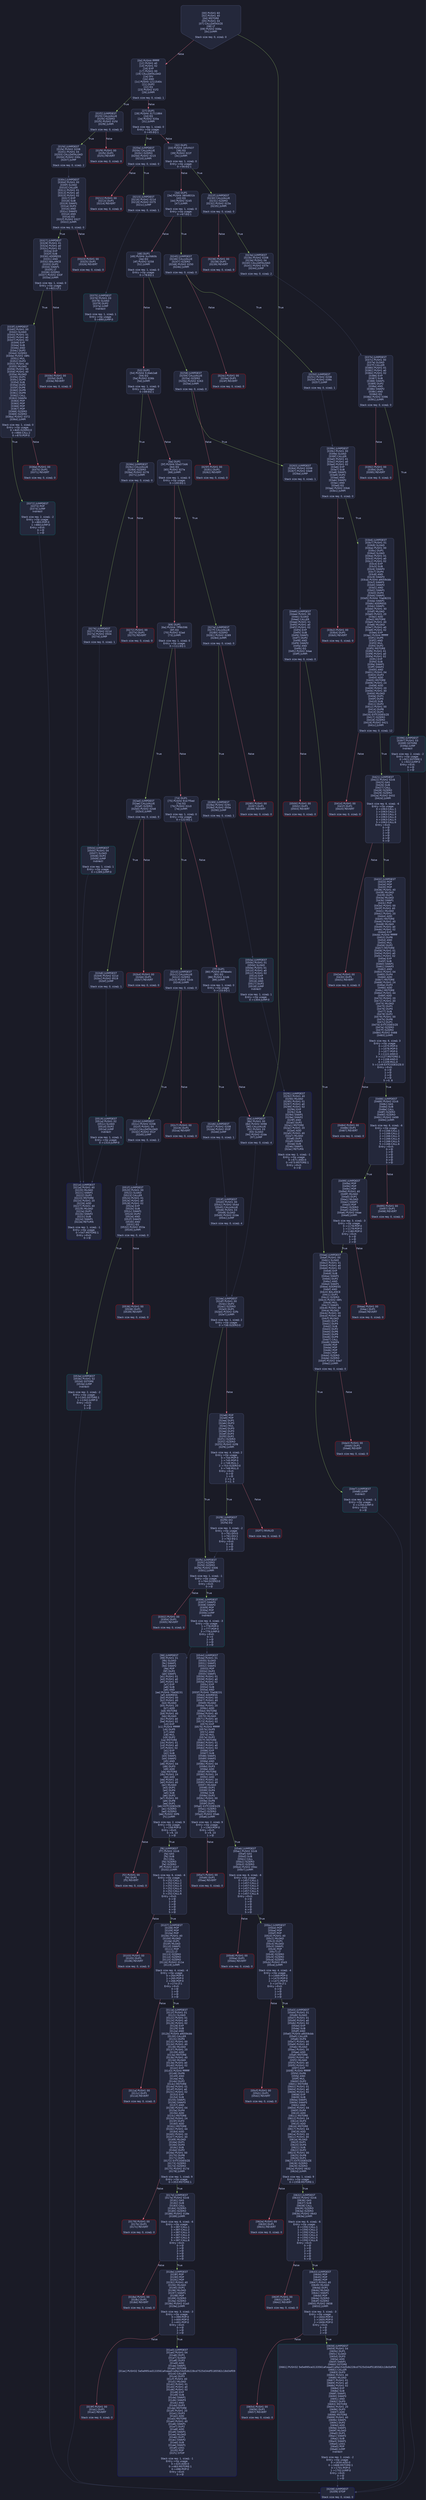 digraph G {
    node [shape=box, style="filled, rounded", color="#565f89", fontcolor="#c0caf5", fontname="Helvetica", fillcolor="#24283b"];
    edge [color="#414868", fontcolor="#c0caf5", fontname="Helvetica"];
    bgcolor="#1a1b26";
    0 [ label = "[00] PUSH1 60
[02] PUSH1 40
[04] MSTORE
[05] PUSH1 04
[07] CALLDATASIZE
[08] LT
[09] PUSH2 008a
[0c] JUMPI

Stack size req: 0, sizeΔ: 0
" shape = invhouse]
    1 [ label = "[0d] PUSH4 ffffffff
[12] PUSH1 e0
[14] PUSH1 02
[16] EXP
[17] PUSH1 00
[19] CALLDATALOAD
[1a] DIV
[1b] AND
[1c] PUSH4 1211540c
[21] DUP2
[22] EQ
[23] PUSH2 01f2
[26] JUMPI

Stack size req: 0, sizeΔ: 1
"]
    2 [ label = "[27] DUP1
[28] PUSH4 31711884
[2d] EQ
[2e] PUSH2 020a
[31] JUMPI

Stack size req: 1, sizeΔ: 0
Entry->Op usage:
	0->45:EQ:1
"]
    3 [ label = "[32] DUP1
[33] PUSH4 34fcf437
[38] EQ
[39] PUSH2 022f
[3c] JUMPI

Stack size req: 1, sizeΔ: 0
Entry->Op usage:
	0->56:EQ:1
"]
    4 [ label = "[3d] DUP1
[3e] PUSH4 380d831b
[43] EQ
[44] PUSH2 0245
[47] JUMPI

Stack size req: 1, sizeΔ: 0
Entry->Op usage:
	0->67:EQ:1
"]
    5 [ label = "[48] DUP1
[49] PUSH4 3ccfd60b
[4e] EQ
[4f] PUSH2 0258
[52] JUMPI

Stack size req: 1, sizeΔ: 0
Entry->Op usage:
	0->78:EQ:1
"]
    6 [ label = "[53] DUP1
[54] PUSH4 518ab2a8
[59] EQ
[5a] PUSH2 026b
[5d] JUMPI

Stack size req: 1, sizeΔ: 0
Entry->Op usage:
	0->89:EQ:1
"]
    7 [ label = "[5e] DUP1
[5f] PUSH4 55a373d6
[64] EQ
[65] PUSH2 027e
[68] JUMPI

Stack size req: 1, sizeΔ: 0
Entry->Op usage:
	0->100:EQ:1
"]
    8 [ label = "[69] DUP1
[6a] PUSH4 7ff9b596
[6f] EQ
[70] PUSH2 02ad
[73] JUMPI

Stack size req: 1, sizeΔ: 0
Entry->Op usage:
	0->111:EQ:1
"]
    9 [ label = "[74] DUP1
[75] PUSH4 91b7f5ed
[7a] EQ
[7b] PUSH2 02c0
[7e] JUMPI

Stack size req: 1, sizeΔ: 0
Entry->Op usage:
	0->122:EQ:1
"]
    10 [ label = "[7f] DUP1
[80] PUSH4 d0febe4c
[85] EQ
[86] PUSH2 02d6
[89] JUMPI

Stack size req: 1, sizeΔ: 0
Entry->Op usage:
	0->133:EQ:1
"]
    11 [ label = "[8a] JUMPDEST
[8b] PUSH1 00
[8d] PUSH2 0098
[90] CALLVALUE
[91] PUSH1 03
[93] SLOAD
[94] PUSH2 02de
[97] JUMP

Stack size req: 0, sizeΔ: 4
"]
    12 [ label = "[98] JUMPDEST
[99] PUSH1 01
[9b] SLOAD
[9c] SWAP1
[9d] SWAP2
[9e] POP
[9f] DUP2
[a0] SWAP1
[a1] PUSH1 01
[a3] PUSH1 a0
[a5] PUSH1 02
[a7] EXP
[a8] SUB
[a9] AND
[aa] PUSH4 70a08231
[af] ADDRESS
[b0] PUSH1 00
[b2] PUSH1 40
[b4] MLOAD
[b5] PUSH1 20
[b7] ADD
[b8] MSTORE
[b9] PUSH1 40
[bb] MLOAD
[bc] PUSH1 e0
[be] PUSH1 02
[c0] EXP
[c1] PUSH4 ffffffff
[c6] DUP5
[c7] AND
[c8] MUL
[c9] DUP2
[ca] MSTORE
[cb] PUSH1 01
[cd] PUSH1 a0
[cf] PUSH1 02
[d1] EXP
[d2] SUB
[d3] SWAP1
[d4] SWAP2
[d5] AND
[d6] PUSH1 04
[d8] DUP3
[d9] ADD
[da] MSTORE
[db] PUSH1 24
[dd] ADD
[de] PUSH1 20
[e0] PUSH1 40
[e2] MLOAD
[e3] DUP1
[e4] DUP4
[e5] SUB
[e6] DUP2
[e7] PUSH1 00
[e9] DUP8
[ea] DUP1
[eb] EXTCODESIZE
[ec] ISZERO
[ed] ISZERO
[ee] PUSH2 00f6
[f1] JUMPI

Stack size req: 2, sizeΔ: 9
Entry->Op usage:
	1->158:POP:0
Entry->Exit:
	0->9, 10
	1->😵
"]
    13 [ label = "[f2] PUSH1 00
[f4] DUP1
[f5] REVERT

Stack size req: 0, sizeΔ: 0
" color = "red"]
    14 [ label = "[f6] JUMPDEST
[f7] PUSH2 02c6
[fa] GAS
[fb] SUB
[fc] CALL
[fd] ISZERO
[fe] ISZERO
[ff] PUSH2 0107
[0102] JUMPI

Stack size req: 6, sizeΔ: -6
Entry->Op usage:
	0->252:CALL:1
	1->252:CALL:2
	2->252:CALL:3
	3->252:CALL:4
	4->252:CALL:5
	5->252:CALL:6
Entry->Exit:
	0->😵
	1->😵
	2->😵
	3->😵
	4->😵
	5->😵
"]
    15 [ label = "[0103] PUSH1 00
[0105] DUP1
[0106] REVERT

Stack size req: 0, sizeΔ: 0
" color = "red"]
    16 [ label = "[0107] JUMPDEST
[0108] POP
[0109] POP
[010a] POP
[010b] PUSH1 40
[010d] MLOAD
[010e] DUP1
[010f] MLOAD
[0110] SWAP1
[0111] POP
[0112] LT
[0113] ISZERO
[0114] ISZERO
[0115] ISZERO
[0116] PUSH2 011e
[0119] JUMPI

Stack size req: 4, sizeΔ: -4
Entry->Op usage:
	0->264:POP:0
	1->265:POP:0
	2->266:POP:0
	3->274:LT:1
Entry->Exit:
	0->😵
	1->😵
	2->😵
	3->😵
"]
    17 [ label = "[011a] PUSH1 00
[011c] DUP1
[011d] REVERT

Stack size req: 0, sizeΔ: 0
" color = "red"]
    18 [ label = "[011e] JUMPDEST
[011f] PUSH1 01
[0121] SLOAD
[0122] PUSH1 01
[0124] PUSH1 a0
[0126] PUSH1 02
[0128] EXP
[0129] SUB
[012a] AND
[012b] PUSH4 a9059cbb
[0130] CALLER
[0131] DUP4
[0132] PUSH1 00
[0134] PUSH1 40
[0136] MLOAD
[0137] PUSH1 20
[0139] ADD
[013a] MSTORE
[013b] PUSH1 40
[013d] MLOAD
[013e] PUSH1 e0
[0140] PUSH1 02
[0142] EXP
[0143] PUSH4 ffffffff
[0148] DUP6
[0149] AND
[014a] MUL
[014b] DUP2
[014c] MSTORE
[014d] PUSH1 01
[014f] PUSH1 a0
[0151] PUSH1 02
[0153] EXP
[0154] SUB
[0155] SWAP1
[0156] SWAP3
[0157] AND
[0158] PUSH1 04
[015a] DUP4
[015b] ADD
[015c] MSTORE
[015d] PUSH1 24
[015f] DUP3
[0160] ADD
[0161] MSTORE
[0162] PUSH1 44
[0164] ADD
[0165] PUSH1 20
[0167] PUSH1 40
[0169] MLOAD
[016a] DUP1
[016b] DUP4
[016c] SUB
[016d] DUP2
[016e] PUSH1 00
[0170] DUP8
[0171] DUP1
[0172] EXTCODESIZE
[0173] ISZERO
[0174] ISZERO
[0175] PUSH2 017d
[0178] JUMPI

Stack size req: 1, sizeΔ: 9
Entry->Op usage:
	0->353:MSTORE:1
"]
    19 [ label = "[0179] PUSH1 00
[017b] DUP1
[017c] REVERT

Stack size req: 0, sizeΔ: 0
" color = "red"]
    20 [ label = "[017d] JUMPDEST
[017e] PUSH2 02c6
[0181] GAS
[0182] SUB
[0183] CALL
[0184] ISZERO
[0185] ISZERO
[0186] PUSH2 018e
[0189] JUMPI

Stack size req: 6, sizeΔ: -6
Entry->Op usage:
	0->387:CALL:1
	1->387:CALL:2
	2->387:CALL:3
	3->387:CALL:4
	4->387:CALL:5
	5->387:CALL:6
Entry->Exit:
	0->😵
	1->😵
	2->😵
	3->😵
	4->😵
	5->😵
"]
    21 [ label = "[018a] PUSH1 00
[018c] DUP1
[018d] REVERT

Stack size req: 0, sizeΔ: 0
" color = "red"]
    22 [ label = "[018e] JUMPDEST
[018f] POP
[0190] POP
[0191] POP
[0192] PUSH1 40
[0194] MLOAD
[0195] DUP1
[0196] MLOAD
[0197] SWAP1
[0198] POP
[0199] ISZERO
[019a] ISZERO
[019b] PUSH2 01a3
[019e] JUMPI

Stack size req: 3, sizeΔ: -3
Entry->Op usage:
	0->399:POP:0
	1->400:POP:0
	2->401:POP:0
Entry->Exit:
	0->😵
	1->😵
	2->😵
"]
    23 [ label = "[019f] PUSH1 00
[01a1] DUP1
[01a2] REVERT

Stack size req: 0, sizeΔ: 0
" color = "red"]
    24 [ label = "[01a3] JUMPDEST
[01a4] PUSH1 04
[01a6] DUP1
[01a7] SLOAD
[01a8] DUP3
[01a9] ADD
[01aa] SWAP1
[01ab] SSTORE
[01ac] PUSH32 5e5e995ce3133561afceaa51a9a154d5db228cd7525d34df5185582c18d3df09
[01cd] CALLER
[01ce] DUP3
[01cf] PUSH1 40
[01d1] MLOAD
[01d2] PUSH1 01
[01d4] PUSH1 a0
[01d6] PUSH1 02
[01d8] EXP
[01d9] SUB
[01da] SWAP1
[01db] SWAP3
[01dc] AND
[01dd] DUP3
[01de] MSTORE
[01df] PUSH1 20
[01e1] DUP3
[01e2] ADD
[01e3] MSTORE
[01e4] PUSH1 40
[01e6] SWAP1
[01e7] DUP2
[01e8] ADD
[01e9] SWAP1
[01ea] MLOAD
[01eb] DUP1
[01ec] SWAP2
[01ed] SUB
[01ee] SWAP1
[01ef] LOG1
[01f0] POP
[01f1] STOP

Stack size req: 1, sizeΔ: -1
Entry->Op usage:
	0->425:ADD:0
	0->483:MSTORE:1
	0->496:POP:0
Entry->Exit:
	0->😵
" color = "darkblue"]
    25 [ label = "[01f2] JUMPDEST
[01f3] CALLVALUE
[01f4] ISZERO
[01f5] PUSH2 01fd
[01f8] JUMPI

Stack size req: 0, sizeΔ: 0
"]
    26 [ label = "[01f9] PUSH1 00
[01fb] DUP1
[01fc] REVERT

Stack size req: 0, sizeΔ: 0
" color = "red"]
    27 [ label = "[01fd] JUMPDEST
[01fe] PUSH2 0208
[0201] PUSH1 04
[0203] CALLDATALOAD
[0204] PUSH2 030c
[0207] JUMP

Stack size req: 0, sizeΔ: 2
"]
    28 [ label = "[0208] JUMPDEST
[0209] STOP

Stack size req: 0, sizeΔ: 0
" color = "darkblue"]
    29 [ label = "[020a] JUMPDEST
[020b] CALLVALUE
[020c] ISZERO
[020d] PUSH2 0215
[0210] JUMPI

Stack size req: 0, sizeΔ: 0
"]
    30 [ label = "[0211] PUSH1 00
[0213] DUP1
[0214] REVERT

Stack size req: 0, sizeΔ: 0
" color = "red"]
    31 [ label = "[0215] JUMPDEST
[0216] PUSH2 021d
[0219] PUSH2 0375
[021c] JUMP

Stack size req: 0, sizeΔ: 1
"]
    32 [ label = "[021d] JUMPDEST
[021e] PUSH1 40
[0220] MLOAD
[0221] SWAP1
[0222] DUP2
[0223] MSTORE
[0224] PUSH1 20
[0226] ADD
[0227] PUSH1 40
[0229] MLOAD
[022a] DUP1
[022b] SWAP2
[022c] SUB
[022d] SWAP1
[022e] RETURN

Stack size req: 1, sizeΔ: -1
Entry->Op usage:
	0->547:MSTORE:1
Entry->Exit:
	0->😵
" color = "darkblue"]
    33 [ label = "[022f] JUMPDEST
[0230] CALLVALUE
[0231] ISZERO
[0232] PUSH2 023a
[0235] JUMPI

Stack size req: 0, sizeΔ: 0
"]
    34 [ label = "[0236] PUSH1 00
[0238] DUP1
[0239] REVERT

Stack size req: 0, sizeΔ: 0
" color = "red"]
    35 [ label = "[023a] JUMPDEST
[023b] PUSH2 0208
[023e] PUSH1 04
[0240] CALLDATALOAD
[0241] PUSH2 037b
[0244] JUMP

Stack size req: 0, sizeΔ: 2
"]
    36 [ label = "[0245] JUMPDEST
[0246] CALLVALUE
[0247] ISZERO
[0248] PUSH2 0250
[024b] JUMPI

Stack size req: 0, sizeΔ: 0
"]
    37 [ label = "[024c] PUSH1 00
[024e] DUP1
[024f] REVERT

Stack size req: 0, sizeΔ: 0
" color = "red"]
    38 [ label = "[0250] JUMPDEST
[0251] PUSH2 0208
[0254] PUSH2 039b
[0257] JUMP

Stack size req: 0, sizeΔ: 1
"]
    39 [ label = "[0258] JUMPDEST
[0259] CALLVALUE
[025a] ISZERO
[025b] PUSH2 0263
[025e] JUMPI

Stack size req: 0, sizeΔ: 0
"]
    40 [ label = "[025f] PUSH1 00
[0261] DUP1
[0262] REVERT

Stack size req: 0, sizeΔ: 0
" color = "red"]
    41 [ label = "[0263] JUMPDEST
[0264] PUSH2 0208
[0267] PUSH2 04e9
[026a] JUMP

Stack size req: 0, sizeΔ: 1
"]
    42 [ label = "[026b] JUMPDEST
[026c] CALLVALUE
[026d] ISZERO
[026e] PUSH2 0276
[0271] JUMPI

Stack size req: 0, sizeΔ: 0
"]
    43 [ label = "[0272] PUSH1 00
[0274] DUP1
[0275] REVERT

Stack size req: 0, sizeΔ: 0
" color = "red"]
    44 [ label = "[0276] JUMPDEST
[0277] PUSH2 021d
[027a] PUSH2 0504
[027d] JUMP

Stack size req: 0, sizeΔ: 1
"]
    45 [ label = "[027e] JUMPDEST
[027f] CALLVALUE
[0280] ISZERO
[0281] PUSH2 0289
[0284] JUMPI

Stack size req: 0, sizeΔ: 0
"]
    46 [ label = "[0285] PUSH1 00
[0287] DUP1
[0288] REVERT

Stack size req: 0, sizeΔ: 0
" color = "red"]
    47 [ label = "[0289] JUMPDEST
[028a] PUSH2 0291
[028d] PUSH2 050a
[0290] JUMP

Stack size req: 0, sizeΔ: 1
"]
    48 [ label = "[0291] JUMPDEST
[0292] PUSH1 40
[0294] MLOAD
[0295] PUSH1 01
[0297] PUSH1 a0
[0299] PUSH1 02
[029b] EXP
[029c] SUB
[029d] SWAP1
[029e] SWAP2
[029f] AND
[02a0] DUP2
[02a1] MSTORE
[02a2] PUSH1 20
[02a4] ADD
[02a5] PUSH1 40
[02a7] MLOAD
[02a8] DUP1
[02a9] SWAP2
[02aa] SUB
[02ab] SWAP1
[02ac] RETURN

Stack size req: 1, sizeΔ: -1
Entry->Op usage:
	0->671:AND:0
	0->673:MSTORE:1
Entry->Exit:
	0->😵
" color = "darkblue"]
    49 [ label = "[02ad] JUMPDEST
[02ae] CALLVALUE
[02af] ISZERO
[02b0] PUSH2 02b8
[02b3] JUMPI

Stack size req: 0, sizeΔ: 0
"]
    50 [ label = "[02b4] PUSH1 00
[02b6] DUP1
[02b7] REVERT

Stack size req: 0, sizeΔ: 0
" color = "red"]
    51 [ label = "[02b8] JUMPDEST
[02b9] PUSH2 021d
[02bc] PUSH2 0519
[02bf] JUMP

Stack size req: 0, sizeΔ: 1
"]
    52 [ label = "[02c0] JUMPDEST
[02c1] CALLVALUE
[02c2] ISZERO
[02c3] PUSH2 02cb
[02c6] JUMPI

Stack size req: 0, sizeΔ: 0
"]
    53 [ label = "[02c7] PUSH1 00
[02c9] DUP1
[02ca] REVERT

Stack size req: 0, sizeΔ: 0
" color = "red"]
    54 [ label = "[02cb] JUMPDEST
[02cc] PUSH2 0208
[02cf] PUSH1 04
[02d1] CALLDATALOAD
[02d2] PUSH2 051f
[02d5] JUMP

Stack size req: 0, sizeΔ: 2
"]
    55 [ label = "[02d6] JUMPDEST
[02d7] PUSH2 0208
[02da] PUSH2 053f
[02dd] JUMP

Stack size req: 0, sizeΔ: 1
"]
    56 [ label = "[02de] JUMPDEST
[02df] PUSH1 00
[02e1] DUP2
[02e2] ISZERO
[02e3] DUP1
[02e4] PUSH2 02fb
[02e7] JUMPI

Stack size req: 1, sizeΔ: 2
Entry->Op usage:
	0->738:ISZERO:0
"]
    57 [ label = "[02e8] POP
[02e9] POP
[02ea] DUP1
[02eb] DUP3
[02ec] MUL
[02ed] DUP3
[02ee] DUP3
[02ef] DUP3
[02f0] DUP2
[02f1] ISZERO
[02f2] ISZERO
[02f3] PUSH2 02f8
[02f6] JUMPI

Stack size req: 4, sizeΔ: 2
Entry->Op usage:
	0->744:POP:0
	1->745:POP:0
	2->748:MUL:1
	2->753:ISZERO:0
	3->748:MUL:0
Entry->Exit:
	0->😵
	1->😵
	2->1, 4
	3->2, 5
"]
    58 [ label = "[02f7] INVALID

Stack size req: 0, sizeΔ: 0
" color = "red"]
    59 [ label = "[02f8] JUMPDEST
[02f9] DIV
[02fa] EQ

Stack size req: 3, sizeΔ: -2
Entry->Op usage:
	0->761:DIV:0
	1->761:DIV:1
	2->762:EQ:1
Entry->Exit:
	0->😵
	1->😵
	2->😵
"]
    60 [ label = "[02fb] JUMPDEST
[02fc] ISZERO
[02fd] ISZERO
[02fe] PUSH2 0306
[0301] JUMPI

Stack size req: 1, sizeΔ: -1
Entry->Op usage:
	0->764:ISZERO:0
Entry->Exit:
	0->😵
"]
    61 [ label = "[0302] PUSH1 00
[0304] DUP1
[0305] REVERT

Stack size req: 0, sizeΔ: 0
" color = "red"]
    62 [ label = "[0306] JUMPDEST
[0307] SWAP3
[0308] SWAP2
[0309] POP
[030a] POP
[030b] JUMP
Indirect!

Stack size req: 4, sizeΔ: -3
Entry->Op usage:
	1->778:POP:0
	2->777:POP:0
	3->779:JUMP:0
Entry->Exit:
	0->0
	1->😵
	2->😵
	3->😵
" color = "teal"]
    63 [ label = "[030c] JUMPDEST
[030d] PUSH1 00
[030f] SLOAD
[0310] CALLER
[0311] PUSH1 01
[0313] PUSH1 a0
[0315] PUSH1 02
[0317] EXP
[0318] SUB
[0319] SWAP1
[031a] DUP2
[031b] AND
[031c] SWAP2
[031d] AND
[031e] EQ
[031f] PUSH2 0327
[0322] JUMPI

Stack size req: 0, sizeΔ: 0
"]
    64 [ label = "[0323] PUSH1 00
[0325] DUP1
[0326] REVERT

Stack size req: 0, sizeΔ: 0
" color = "red"]
    65 [ label = "[0327] JUMPDEST
[0328] PUSH1 01
[032a] PUSH1 a0
[032c] PUSH1 02
[032e] EXP
[032f] SUB
[0330] ADDRESS
[0331] AND
[0332] BALANCE
[0333] DUP2
[0334] SWAP1
[0335] LT
[0336] ISZERO
[0337] PUSH2 033f
[033a] JUMPI

Stack size req: 1, sizeΔ: 0
Entry->Op usage:
	0->821:LT:1
"]
    66 [ label = "[033b] PUSH1 00
[033d] DUP1
[033e] REVERT

Stack size req: 0, sizeΔ: 0
" color = "red"]
    67 [ label = "[033f] JUMPDEST
[0340] PUSH1 00
[0342] SLOAD
[0343] PUSH1 01
[0345] PUSH1 a0
[0347] PUSH1 02
[0349] EXP
[034a] SUB
[034b] AND
[034c] DUP2
[034d] ISZERO
[034e] PUSH2 08fc
[0351] MUL
[0352] DUP3
[0353] PUSH1 40
[0355] MLOAD
[0356] PUSH1 00
[0358] PUSH1 40
[035a] MLOAD
[035b] DUP1
[035c] DUP4
[035d] SUB
[035e] DUP2
[035f] DUP6
[0360] DUP9
[0361] DUP9
[0362] CALL
[0363] SWAP4
[0364] POP
[0365] POP
[0366] POP
[0367] POP
[0368] ISZERO
[0369] ISZERO
[036a] PUSH2 0372
[036d] JUMPI

Stack size req: 1, sizeΔ: 0
Entry->Op usage:
	0->845:ISZERO:0
	0->866:CALL:2
	0->870:POP:0
"]
    68 [ label = "[036e] PUSH1 00
[0370] DUP1
[0371] REVERT

Stack size req: 0, sizeΔ: 0
" color = "red"]
    69 [ label = "[0372] JUMPDEST
[0373] POP
[0374] JUMP
Indirect!

Stack size req: 2, sizeΔ: -2
Entry->Op usage:
	0->883:POP:0
	1->884:JUMP:0
Entry->Exit:
	0->😵
	1->😵
" color = "teal"]
    70 [ label = "[0375] JUMPDEST
[0376] PUSH1 03
[0378] SLOAD
[0379] DUP2
[037a] JUMP
Indirect!

Stack size req: 1, sizeΔ: 1
Entry->Op usage:
	0->890:JUMP:0
" color = "teal"]
    71 [ label = "[037b] JUMPDEST
[037c] PUSH1 00
[037e] SLOAD
[037f] CALLER
[0380] PUSH1 01
[0382] PUSH1 a0
[0384] PUSH1 02
[0386] EXP
[0387] SUB
[0388] SWAP1
[0389] DUP2
[038a] AND
[038b] SWAP2
[038c] AND
[038d] EQ
[038e] PUSH2 0396
[0391] JUMPI

Stack size req: 0, sizeΔ: 0
"]
    72 [ label = "[0392] PUSH1 00
[0394] DUP1
[0395] REVERT

Stack size req: 0, sizeΔ: 0
" color = "red"]
    73 [ label = "[0396] JUMPDEST
[0397] PUSH1 03
[0399] SSTORE
[039a] JUMP
Indirect!

Stack size req: 2, sizeΔ: -2
Entry->Op usage:
	0->921:SSTORE:1
	1->922:JUMP:0
Entry->Exit:
	0->😵
	1->😵
" color = "teal"]
    74 [ label = "[039b] JUMPDEST
[039c] PUSH1 00
[039e] SLOAD
[039f] CALLER
[03a0] PUSH1 01
[03a2] PUSH1 a0
[03a4] PUSH1 02
[03a6] EXP
[03a7] SUB
[03a8] SWAP1
[03a9] DUP2
[03aa] AND
[03ab] SWAP2
[03ac] AND
[03ad] EQ
[03ae] PUSH2 03b6
[03b1] JUMPI

Stack size req: 0, sizeΔ: 0
"]
    75 [ label = "[03b2] PUSH1 00
[03b4] DUP1
[03b5] REVERT

Stack size req: 0, sizeΔ: 0
" color = "red"]
    76 [ label = "[03b6] JUMPDEST
[03b7] PUSH1 01
[03b9] SLOAD
[03ba] PUSH1 00
[03bc] DUP1
[03bd] SLOAD
[03be] PUSH1 01
[03c0] PUSH1 a0
[03c2] PUSH1 02
[03c4] EXP
[03c5] SUB
[03c6] SWAP3
[03c7] DUP4
[03c8] AND
[03c9] SWAP3
[03ca] PUSH4 a9059cbb
[03cf] SWAP3
[03d0] SWAP2
[03d1] AND
[03d2] SWAP1
[03d3] DUP4
[03d4] SWAP1
[03d5] PUSH4 70a08231
[03da] SWAP1
[03db] ADDRESS
[03dc] SWAP1
[03dd] PUSH1 40
[03df] MLOAD
[03e0] PUSH1 20
[03e2] ADD
[03e3] MSTORE
[03e4] PUSH1 40
[03e6] MLOAD
[03e7] PUSH1 e0
[03e9] PUSH1 02
[03eb] EXP
[03ec] PUSH4 ffffffff
[03f1] DUP5
[03f2] AND
[03f3] MUL
[03f4] DUP2
[03f5] MSTORE
[03f6] PUSH1 01
[03f8] PUSH1 a0
[03fa] PUSH1 02
[03fc] EXP
[03fd] SUB
[03fe] SWAP1
[03ff] SWAP2
[0400] AND
[0401] PUSH1 04
[0403] DUP3
[0404] ADD
[0405] MSTORE
[0406] PUSH1 24
[0408] ADD
[0409] PUSH1 20
[040b] PUSH1 40
[040d] MLOAD
[040e] DUP1
[040f] DUP4
[0410] SUB
[0411] DUP2
[0412] PUSH1 00
[0414] DUP8
[0415] DUP1
[0416] EXTCODESIZE
[0417] ISZERO
[0418] ISZERO
[0419] PUSH2 0421
[041c] JUMPI

Stack size req: 0, sizeΔ: 12
"]
    77 [ label = "[041d] PUSH1 00
[041f] DUP1
[0420] REVERT

Stack size req: 0, sizeΔ: 0
" color = "red"]
    78 [ label = "[0421] JUMPDEST
[0422] PUSH2 02c6
[0425] GAS
[0426] SUB
[0427] CALL
[0428] ISZERO
[0429] ISZERO
[042a] PUSH2 0432
[042d] JUMPI

Stack size req: 6, sizeΔ: -6
Entry->Op usage:
	0->1063:CALL:1
	1->1063:CALL:2
	2->1063:CALL:3
	3->1063:CALL:4
	4->1063:CALL:5
	5->1063:CALL:6
Entry->Exit:
	0->😵
	1->😵
	2->😵
	3->😵
	4->😵
	5->😵
"]
    79 [ label = "[042e] PUSH1 00
[0430] DUP1
[0431] REVERT

Stack size req: 0, sizeΔ: 0
" color = "red"]
    80 [ label = "[0432] JUMPDEST
[0433] POP
[0434] POP
[0435] POP
[0436] PUSH1 40
[0438] MLOAD
[0439] DUP1
[043a] MLOAD
[043b] SWAP1
[043c] POP
[043d] PUSH1 00
[043f] PUSH1 40
[0441] MLOAD
[0442] PUSH1 20
[0444] ADD
[0445] MSTORE
[0446] PUSH1 40
[0448] MLOAD
[0449] PUSH1 e0
[044b] PUSH1 02
[044d] EXP
[044e] PUSH4 ffffffff
[0453] DUP6
[0454] AND
[0455] MUL
[0456] DUP2
[0457] MSTORE
[0458] PUSH1 01
[045a] PUSH1 a0
[045c] PUSH1 02
[045e] EXP
[045f] SUB
[0460] SWAP1
[0461] SWAP3
[0462] AND
[0463] PUSH1 04
[0465] DUP4
[0466] ADD
[0467] MSTORE
[0468] PUSH1 24
[046a] DUP3
[046b] ADD
[046c] MSTORE
[046d] PUSH1 44
[046f] ADD
[0470] PUSH1 20
[0472] PUSH1 40
[0474] MLOAD
[0475] DUP1
[0476] DUP4
[0477] SUB
[0478] DUP2
[0479] PUSH1 00
[047b] DUP8
[047c] DUP1
[047d] EXTCODESIZE
[047e] ISZERO
[047f] ISZERO
[0480] PUSH2 0488
[0483] JUMPI

Stack size req: 6, sizeΔ: 3
Entry->Op usage:
	0->1075:POP:0
	1->1076:POP:0
	2->1077:POP:0
	3->1122:AND:0
	3->1127:MSTORE:1
	4->1108:AND:0
	4->1109:MUL:0
	5->1149:EXTCODESIZE:0
Entry->Exit:
	0->😵
	1->😵
	2->😵
	3->😵
	5->0, 8
"]
    81 [ label = "[0484] PUSH1 00
[0486] DUP1
[0487] REVERT

Stack size req: 0, sizeΔ: 0
" color = "red"]
    82 [ label = "[0488] JUMPDEST
[0489] PUSH2 02c6
[048c] GAS
[048d] SUB
[048e] CALL
[048f] ISZERO
[0490] ISZERO
[0491] PUSH2 0499
[0494] JUMPI

Stack size req: 6, sizeΔ: -6
Entry->Op usage:
	0->1166:CALL:1
	1->1166:CALL:2
	2->1166:CALL:3
	3->1166:CALL:4
	4->1166:CALL:5
	5->1166:CALL:6
Entry->Exit:
	0->😵
	1->😵
	2->😵
	3->😵
	4->😵
	5->😵
"]
    83 [ label = "[0495] PUSH1 00
[0497] DUP1
[0498] REVERT

Stack size req: 0, sizeΔ: 0
" color = "red"]
    84 [ label = "[0499] JUMPDEST
[049a] POP
[049b] POP
[049c] POP
[049d] PUSH1 40
[049f] MLOAD
[04a0] DUP1
[04a1] MLOAD
[04a2] SWAP1
[04a3] POP
[04a4] ISZERO
[04a5] ISZERO
[04a6] PUSH2 04ae
[04a9] JUMPI

Stack size req: 3, sizeΔ: -3
Entry->Op usage:
	0->1178:POP:0
	1->1179:POP:0
	2->1180:POP:0
Entry->Exit:
	0->😵
	1->😵
	2->😵
"]
    85 [ label = "[04aa] PUSH1 00
[04ac] DUP1
[04ad] REVERT

Stack size req: 0, sizeΔ: 0
" color = "red"]
    86 [ label = "[04ae] JUMPDEST
[04af] PUSH1 00
[04b1] SLOAD
[04b2] PUSH1 01
[04b4] PUSH1 a0
[04b6] PUSH1 02
[04b8] EXP
[04b9] SUB
[04ba] SWAP1
[04bb] DUP2
[04bc] AND
[04bd] SWAP1
[04be] ADDRESS
[04bf] AND
[04c0] BALANCE
[04c1] DUP1
[04c2] ISZERO
[04c3] PUSH2 08fc
[04c6] MUL
[04c7] SWAP1
[04c8] PUSH1 40
[04ca] MLOAD
[04cb] PUSH1 00
[04cd] PUSH1 40
[04cf] MLOAD
[04d0] DUP1
[04d1] DUP4
[04d2] SUB
[04d3] DUP2
[04d4] DUP6
[04d5] DUP9
[04d6] DUP9
[04d7] CALL
[04d8] SWAP4
[04d9] POP
[04da] POP
[04db] POP
[04dc] POP
[04dd] ISZERO
[04de] ISZERO
[04df] PUSH2 04e7
[04e2] JUMPI

Stack size req: 0, sizeΔ: 0
"]
    87 [ label = "[04e3] PUSH1 00
[04e5] DUP1
[04e6] REVERT

Stack size req: 0, sizeΔ: 0
" color = "red"]
    88 [ label = "[04e7] JUMPDEST
[04e8] JUMP
Indirect!

Stack size req: 1, sizeΔ: -1
Entry->Op usage:
	0->1256:JUMP:0
Entry->Exit:
	0->😵
" color = "teal"]
    89 [ label = "[04e9] JUMPDEST
[04ea] PUSH1 00
[04ec] SLOAD
[04ed] CALLER
[04ee] PUSH1 01
[04f0] PUSH1 a0
[04f2] PUSH1 02
[04f4] EXP
[04f5] SUB
[04f6] SWAP1
[04f7] DUP2
[04f8] AND
[04f9] SWAP2
[04fa] AND
[04fb] EQ
[04fc] PUSH2 04ae
[04ff] JUMPI

Stack size req: 0, sizeΔ: 0
"]
    90 [ label = "[0500] PUSH1 00
[0502] DUP1
[0503] REVERT

Stack size req: 0, sizeΔ: 0
" color = "red"]
    91 [ label = "[0504] JUMPDEST
[0505] PUSH1 04
[0507] SLOAD
[0508] DUP2
[0509] JUMP
Indirect!

Stack size req: 1, sizeΔ: 1
Entry->Op usage:
	0->1289:JUMP:0
" color = "teal"]
    92 [ label = "[050a] JUMPDEST
[050b] PUSH1 01
[050d] SLOAD
[050e] PUSH1 01
[0510] PUSH1 a0
[0512] PUSH1 02
[0514] EXP
[0515] SUB
[0516] AND
[0517] DUP2
[0518] JUMP
Indirect!

Stack size req: 1, sizeΔ: 1
Entry->Op usage:
	0->1304:JUMP:0
" color = "teal"]
    93 [ label = "[0519] JUMPDEST
[051a] PUSH1 02
[051c] SLOAD
[051d] DUP2
[051e] JUMP
Indirect!

Stack size req: 1, sizeΔ: 1
Entry->Op usage:
	0->1310:JUMP:0
" color = "teal"]
    94 [ label = "[051f] JUMPDEST
[0520] PUSH1 00
[0522] SLOAD
[0523] CALLER
[0524] PUSH1 01
[0526] PUSH1 a0
[0528] PUSH1 02
[052a] EXP
[052b] SUB
[052c] SWAP1
[052d] DUP2
[052e] AND
[052f] SWAP2
[0530] AND
[0531] EQ
[0532] PUSH2 053a
[0535] JUMPI

Stack size req: 0, sizeΔ: 0
"]
    95 [ label = "[0536] PUSH1 00
[0538] DUP1
[0539] REVERT

Stack size req: 0, sizeΔ: 0
" color = "red"]
    96 [ label = "[053a] JUMPDEST
[053b] PUSH1 02
[053d] SSTORE
[053e] JUMP
Indirect!

Stack size req: 2, sizeΔ: -2
Entry->Op usage:
	0->1341:SSTORE:1
	1->1342:JUMP:0
Entry->Exit:
	0->😵
	1->😵
" color = "teal"]
    97 [ label = "[053f] JUMPDEST
[0540] PUSH1 00
[0542] PUSH2 054d
[0545] CALLVALUE
[0546] PUSH1 03
[0548] SLOAD
[0549] PUSH2 02de
[054c] JUMP

Stack size req: 0, sizeΔ: 4
"]
    98 [ label = "[054d] JUMPDEST
[054e] PUSH1 01
[0550] SLOAD
[0551] SWAP1
[0552] SWAP2
[0553] POP
[0554] DUP2
[0555] SWAP1
[0556] PUSH1 01
[0558] PUSH1 a0
[055a] PUSH1 02
[055c] EXP
[055d] SUB
[055e] AND
[055f] PUSH4 70a08231
[0564] ADDRESS
[0565] PUSH1 00
[0567] PUSH1 40
[0569] MLOAD
[056a] PUSH1 20
[056c] ADD
[056d] MSTORE
[056e] PUSH1 40
[0570] MLOAD
[0571] PUSH1 e0
[0573] PUSH1 02
[0575] EXP
[0576] PUSH4 ffffffff
[057b] DUP5
[057c] AND
[057d] MUL
[057e] DUP2
[057f] MSTORE
[0580] PUSH1 01
[0582] PUSH1 a0
[0584] PUSH1 02
[0586] EXP
[0587] SUB
[0588] SWAP1
[0589] SWAP2
[058a] AND
[058b] PUSH1 04
[058d] DUP3
[058e] ADD
[058f] MSTORE
[0590] PUSH1 24
[0592] ADD
[0593] PUSH1 20
[0595] PUSH1 40
[0597] MLOAD
[0598] DUP1
[0599] DUP4
[059a] SUB
[059b] DUP2
[059c] PUSH1 00
[059e] DUP8
[059f] DUP1
[05a0] EXTCODESIZE
[05a1] ISZERO
[05a2] ISZERO
[05a3] PUSH2 05ab
[05a6] JUMPI

Stack size req: 2, sizeΔ: 9
Entry->Op usage:
	1->1363:POP:0
Entry->Exit:
	0->9, 10
	1->😵
"]
    99 [ label = "[05a7] PUSH1 00
[05a9] DUP1
[05aa] REVERT

Stack size req: 0, sizeΔ: 0
" color = "red"]
    100 [ label = "[05ab] JUMPDEST
[05ac] PUSH2 02c6
[05af] GAS
[05b0] SUB
[05b1] CALL
[05b2] ISZERO
[05b3] ISZERO
[05b4] PUSH2 05bc
[05b7] JUMPI

Stack size req: 6, sizeΔ: -6
Entry->Op usage:
	0->1457:CALL:1
	1->1457:CALL:2
	2->1457:CALL:3
	3->1457:CALL:4
	4->1457:CALL:5
	5->1457:CALL:6
Entry->Exit:
	0->😵
	1->😵
	2->😵
	3->😵
	4->😵
	5->😵
"]
    101 [ label = "[05b8] PUSH1 00
[05ba] DUP1
[05bb] REVERT

Stack size req: 0, sizeΔ: 0
" color = "red"]
    102 [ label = "[05bc] JUMPDEST
[05bd] POP
[05be] POP
[05bf] POP
[05c0] PUSH1 40
[05c2] MLOAD
[05c3] DUP1
[05c4] MLOAD
[05c5] SWAP1
[05c6] POP
[05c7] LT
[05c8] ISZERO
[05c9] ISZERO
[05ca] ISZERO
[05cb] PUSH2 05d3
[05ce] JUMPI

Stack size req: 4, sizeΔ: -4
Entry->Op usage:
	0->1469:POP:0
	1->1470:POP:0
	2->1471:POP:0
	3->1479:LT:1
Entry->Exit:
	0->😵
	1->😵
	2->😵
	3->😵
"]
    103 [ label = "[05cf] PUSH1 00
[05d1] DUP1
[05d2] REVERT

Stack size req: 0, sizeΔ: 0
" color = "red"]
    104 [ label = "[05d3] JUMPDEST
[05d4] PUSH1 01
[05d6] SLOAD
[05d7] PUSH1 01
[05d9] PUSH1 a0
[05db] PUSH1 02
[05dd] EXP
[05de] SUB
[05df] AND
[05e0] PUSH4 a9059cbb
[05e5] CALLER
[05e6] DUP4
[05e7] PUSH1 00
[05e9] PUSH1 40
[05eb] MLOAD
[05ec] PUSH1 20
[05ee] ADD
[05ef] MSTORE
[05f0] PUSH1 40
[05f2] MLOAD
[05f3] PUSH1 e0
[05f5] PUSH1 02
[05f7] EXP
[05f8] PUSH4 ffffffff
[05fd] DUP6
[05fe] AND
[05ff] MUL
[0600] DUP2
[0601] MSTORE
[0602] PUSH1 01
[0604] PUSH1 a0
[0606] PUSH1 02
[0608] EXP
[0609] SUB
[060a] SWAP1
[060b] SWAP3
[060c] AND
[060d] PUSH1 04
[060f] DUP4
[0610] ADD
[0611] MSTORE
[0612] PUSH1 24
[0614] DUP3
[0615] ADD
[0616] MSTORE
[0617] PUSH1 44
[0619] ADD
[061a] PUSH1 20
[061c] PUSH1 40
[061e] MLOAD
[061f] DUP1
[0620] DUP4
[0621] SUB
[0622] DUP2
[0623] PUSH1 00
[0625] DUP8
[0626] DUP1
[0627] EXTCODESIZE
[0628] ISZERO
[0629] ISZERO
[062a] PUSH2 0632
[062d] JUMPI

Stack size req: 1, sizeΔ: 9
Entry->Op usage:
	0->1558:MSTORE:1
"]
    105 [ label = "[062e] PUSH1 00
[0630] DUP1
[0631] REVERT

Stack size req: 0, sizeΔ: 0
" color = "red"]
    106 [ label = "[0632] JUMPDEST
[0633] PUSH2 02c6
[0636] GAS
[0637] SUB
[0638] CALL
[0639] ISZERO
[063a] ISZERO
[063b] PUSH2 0643
[063e] JUMPI

Stack size req: 6, sizeΔ: -6
Entry->Op usage:
	0->1592:CALL:1
	1->1592:CALL:2
	2->1592:CALL:3
	3->1592:CALL:4
	4->1592:CALL:5
	5->1592:CALL:6
Entry->Exit:
	0->😵
	1->😵
	2->😵
	3->😵
	4->😵
	5->😵
"]
    107 [ label = "[063f] PUSH1 00
[0641] DUP1
[0642] REVERT

Stack size req: 0, sizeΔ: 0
" color = "red"]
    108 [ label = "[0643] JUMPDEST
[0644] POP
[0645] POP
[0646] POP
[0647] PUSH1 40
[0649] MLOAD
[064a] DUP1
[064b] MLOAD
[064c] SWAP1
[064d] POP
[064e] ISZERO
[064f] ISZERO
[0650] PUSH2 0658
[0653] JUMPI

Stack size req: 3, sizeΔ: -3
Entry->Op usage:
	0->1604:POP:0
	1->1605:POP:0
	2->1606:POP:0
Entry->Exit:
	0->😵
	1->😵
	2->😵
"]
    109 [ label = "[0654] PUSH1 00
[0656] DUP1
[0657] REVERT

Stack size req: 0, sizeΔ: 0
" color = "red"]
    110 [ label = "[0658] JUMPDEST
[0659] PUSH1 04
[065b] DUP1
[065c] SLOAD
[065d] DUP3
[065e] ADD
[065f] SWAP1
[0660] SSTORE
[0661] PUSH32 5e5e995ce3133561afceaa51a9a154d5db228cd7525d34df5185582c18d3df09
[0682] CALLER
[0683] DUP3
[0684] PUSH1 40
[0686] MLOAD
[0687] PUSH1 01
[0689] PUSH1 a0
[068b] PUSH1 02
[068d] EXP
[068e] SUB
[068f] SWAP1
[0690] SWAP3
[0691] AND
[0692] DUP3
[0693] MSTORE
[0694] PUSH1 20
[0696] DUP3
[0697] ADD
[0698] MSTORE
[0699] PUSH1 40
[069b] SWAP1
[069c] DUP2
[069d] ADD
[069e] SWAP1
[069f] MLOAD
[06a0] DUP1
[06a1] SWAP2
[06a2] SUB
[06a3] SWAP1
[06a4] LOG1
[06a5] POP
[06a6] JUMP
Indirect!

Stack size req: 2, sizeΔ: -2
Entry->Op usage:
	0->1630:ADD:0
	0->1688:MSTORE:1
	0->1701:POP:0
	1->1702:JUMP:0
Entry->Exit:
	0->😵
	1->😵
" color = "teal"]
    0 -> 1 [ label = "False" color = "#f7768e"]
    0 -> 11 [ label = "True" color = "#9ece6a"]
    1 -> 2 [ label = "False" color = "#f7768e"]
    1 -> 25 [ label = "True" color = "#9ece6a"]
    2 -> 3 [ label = "False" color = "#f7768e"]
    2 -> 29 [ label = "True" color = "#9ece6a"]
    3 -> 4 [ label = "False" color = "#f7768e"]
    3 -> 33 [ label = "True" color = "#9ece6a"]
    4 -> 5 [ label = "False" color = "#f7768e"]
    4 -> 36 [ label = "True" color = "#9ece6a"]
    5 -> 6 [ label = "False" color = "#f7768e"]
    5 -> 39 [ label = "True" color = "#9ece6a"]
    6 -> 7 [ label = "False" color = "#f7768e"]
    6 -> 42 [ label = "True" color = "#9ece6a"]
    7 -> 8 [ label = "False" color = "#f7768e"]
    7 -> 45 [ label = "True" color = "#9ece6a"]
    8 -> 9 [ label = "False" color = "#f7768e"]
    8 -> 49 [ label = "True" color = "#9ece6a"]
    9 -> 10 [ label = "False" color = "#f7768e"]
    9 -> 52 [ label = "True" color = "#9ece6a"]
    10 -> 11 [ label = "False" color = "#f7768e"]
    10 -> 55 [ label = "True" color = "#9ece6a"]
    11 -> 56 [ ]
    12 -> 13 [ label = "False" color = "#f7768e"]
    12 -> 14 [ label = "True" color = "#9ece6a"]
    14 -> 15 [ label = "False" color = "#f7768e"]
    14 -> 16 [ label = "True" color = "#9ece6a"]
    16 -> 17 [ label = "False" color = "#f7768e"]
    16 -> 18 [ label = "True" color = "#9ece6a"]
    18 -> 19 [ label = "False" color = "#f7768e"]
    18 -> 20 [ label = "True" color = "#9ece6a"]
    20 -> 21 [ label = "False" color = "#f7768e"]
    20 -> 22 [ label = "True" color = "#9ece6a"]
    22 -> 23 [ label = "False" color = "#f7768e"]
    22 -> 24 [ label = "True" color = "#9ece6a"]
    25 -> 26 [ label = "False" color = "#f7768e"]
    25 -> 27 [ label = "True" color = "#9ece6a"]
    27 -> 63 [ ]
    29 -> 30 [ label = "False" color = "#f7768e"]
    29 -> 31 [ label = "True" color = "#9ece6a"]
    31 -> 70 [ ]
    33 -> 34 [ label = "False" color = "#f7768e"]
    33 -> 35 [ label = "True" color = "#9ece6a"]
    35 -> 71 [ ]
    36 -> 37 [ label = "False" color = "#f7768e"]
    36 -> 38 [ label = "True" color = "#9ece6a"]
    38 -> 74 [ ]
    39 -> 40 [ label = "False" color = "#f7768e"]
    39 -> 41 [ label = "True" color = "#9ece6a"]
    41 -> 89 [ ]
    42 -> 43 [ label = "False" color = "#f7768e"]
    42 -> 44 [ label = "True" color = "#9ece6a"]
    44 -> 91 [ ]
    45 -> 46 [ label = "False" color = "#f7768e"]
    45 -> 47 [ label = "True" color = "#9ece6a"]
    47 -> 92 [ ]
    49 -> 50 [ label = "False" color = "#f7768e"]
    49 -> 51 [ label = "True" color = "#9ece6a"]
    51 -> 93 [ ]
    52 -> 53 [ label = "False" color = "#f7768e"]
    52 -> 54 [ label = "True" color = "#9ece6a"]
    54 -> 94 [ ]
    55 -> 97 [ ]
    56 -> 57 [ label = "False" color = "#f7768e"]
    56 -> 60 [ label = "True" color = "#9ece6a"]
    57 -> 58 [ label = "False" color = "#f7768e"]
    57 -> 59 [ label = "True" color = "#9ece6a"]
    59 -> 60 [ ]
    60 -> 61 [ label = "False" color = "#f7768e"]
    60 -> 62 [ label = "True" color = "#9ece6a"]
    63 -> 64 [ label = "False" color = "#f7768e"]
    63 -> 65 [ label = "True" color = "#9ece6a"]
    65 -> 66 [ label = "False" color = "#f7768e"]
    65 -> 67 [ label = "True" color = "#9ece6a"]
    67 -> 68 [ label = "False" color = "#f7768e"]
    67 -> 69 [ label = "True" color = "#9ece6a"]
    71 -> 72 [ label = "False" color = "#f7768e"]
    71 -> 73 [ label = "True" color = "#9ece6a"]
    74 -> 75 [ label = "False" color = "#f7768e"]
    74 -> 76 [ label = "True" color = "#9ece6a"]
    76 -> 77 [ label = "False" color = "#f7768e"]
    76 -> 78 [ label = "True" color = "#9ece6a"]
    78 -> 79 [ label = "False" color = "#f7768e"]
    78 -> 80 [ label = "True" color = "#9ece6a"]
    80 -> 81 [ label = "False" color = "#f7768e"]
    80 -> 82 [ label = "True" color = "#9ece6a"]
    82 -> 83 [ label = "False" color = "#f7768e"]
    82 -> 84 [ label = "True" color = "#9ece6a"]
    84 -> 85 [ label = "False" color = "#f7768e"]
    84 -> 86 [ label = "True" color = "#9ece6a"]
    86 -> 87 [ label = "False" color = "#f7768e"]
    86 -> 88 [ label = "True" color = "#9ece6a"]
    89 -> 90 [ label = "False" color = "#f7768e"]
    89 -> 86 [ label = "True" color = "#9ece6a"]
    94 -> 95 [ label = "False" color = "#f7768e"]
    94 -> 96 [ label = "True" color = "#9ece6a"]
    97 -> 56 [ ]
    98 -> 99 [ label = "False" color = "#f7768e"]
    98 -> 100 [ label = "True" color = "#9ece6a"]
    100 -> 101 [ label = "False" color = "#f7768e"]
    100 -> 102 [ label = "True" color = "#9ece6a"]
    102 -> 103 [ label = "False" color = "#f7768e"]
    102 -> 104 [ label = "True" color = "#9ece6a"]
    104 -> 105 [ label = "False" color = "#f7768e"]
    104 -> 106 [ label = "True" color = "#9ece6a"]
    106 -> 107 [ label = "False" color = "#f7768e"]
    106 -> 108 [ label = "True" color = "#9ece6a"]
    108 -> 109 [ label = "False" color = "#f7768e"]
    108 -> 110 [ label = "True" color = "#9ece6a"]
    62 -> 12 [ ]
    69 -> 28 [ ]
    70 -> 32 [ ]
    73 -> 28 [ ]
    88 -> 28 [ ]
    91 -> 32 [ ]
    92 -> 48 [ ]
    93 -> 32 [ ]
    96 -> 28 [ ]
    62 -> 98 [ ]
    110 -> 28 [ ]

}
